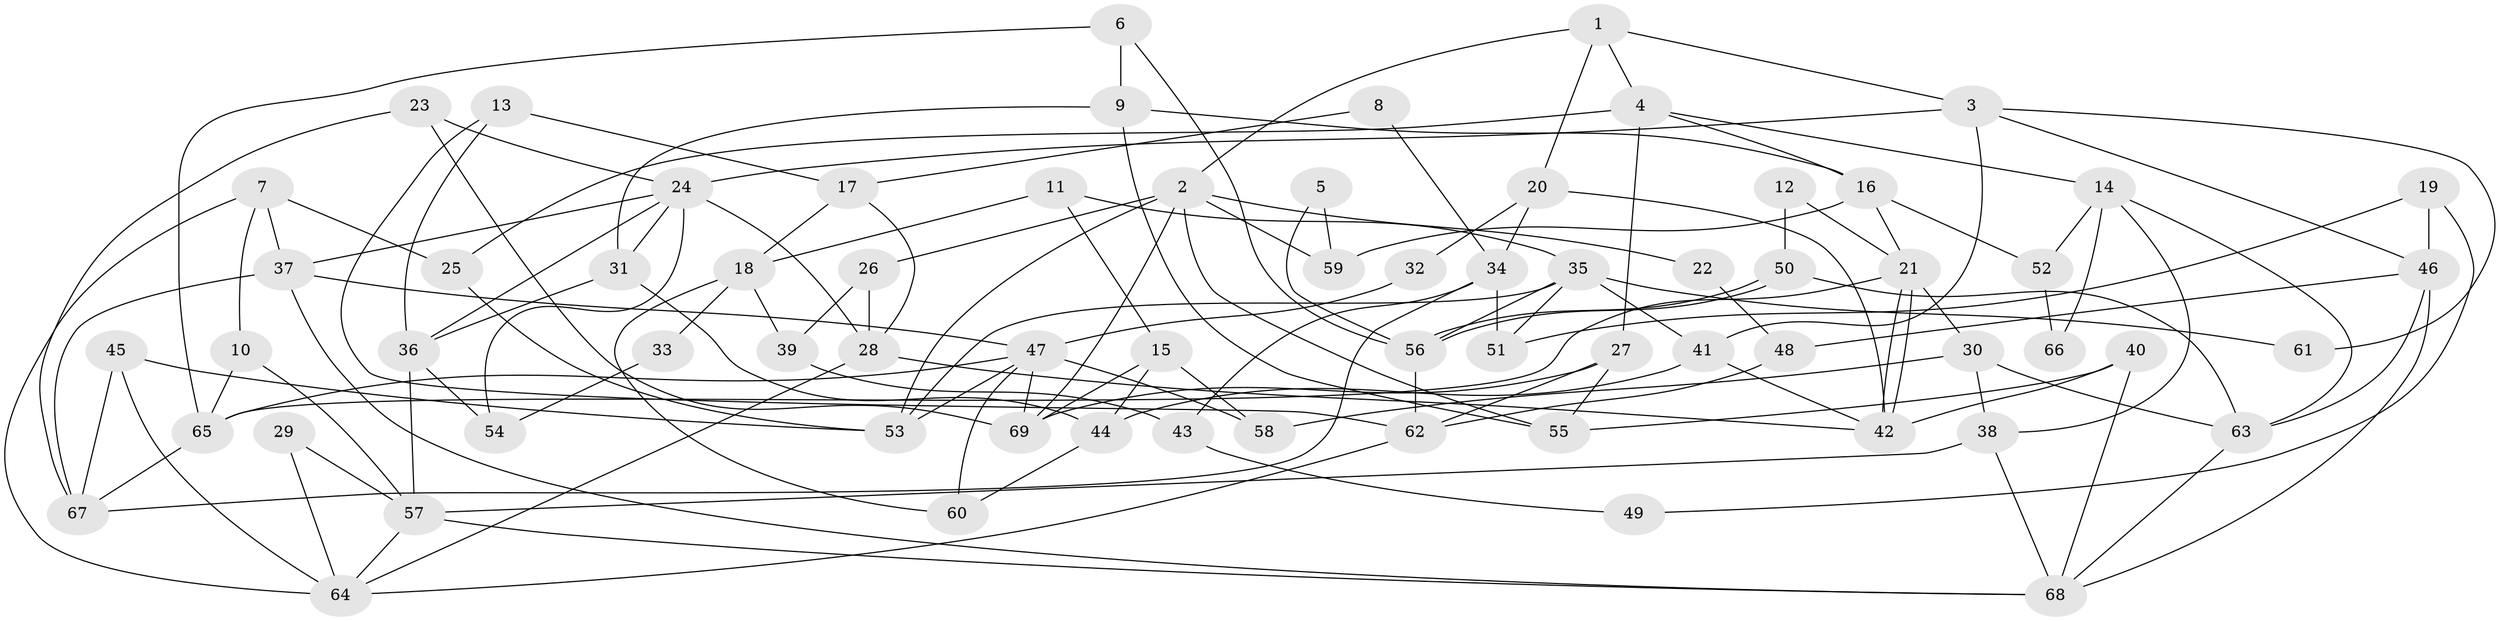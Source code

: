 // coarse degree distribution, {16: 0.05, 4: 0.2, 7: 0.15, 9: 0.05, 5: 0.1, 11: 0.05, 8: 0.05, 10: 0.05, 2: 0.15, 3: 0.15}
// Generated by graph-tools (version 1.1) at 2025/18/03/04/25 18:18:57]
// undirected, 69 vertices, 138 edges
graph export_dot {
graph [start="1"]
  node [color=gray90,style=filled];
  1;
  2;
  3;
  4;
  5;
  6;
  7;
  8;
  9;
  10;
  11;
  12;
  13;
  14;
  15;
  16;
  17;
  18;
  19;
  20;
  21;
  22;
  23;
  24;
  25;
  26;
  27;
  28;
  29;
  30;
  31;
  32;
  33;
  34;
  35;
  36;
  37;
  38;
  39;
  40;
  41;
  42;
  43;
  44;
  45;
  46;
  47;
  48;
  49;
  50;
  51;
  52;
  53;
  54;
  55;
  56;
  57;
  58;
  59;
  60;
  61;
  62;
  63;
  64;
  65;
  66;
  67;
  68;
  69;
  1 -- 4;
  1 -- 3;
  1 -- 2;
  1 -- 20;
  2 -- 55;
  2 -- 22;
  2 -- 26;
  2 -- 53;
  2 -- 59;
  2 -- 69;
  3 -- 24;
  3 -- 41;
  3 -- 46;
  3 -- 61;
  4 -- 16;
  4 -- 25;
  4 -- 14;
  4 -- 27;
  5 -- 59;
  5 -- 56;
  6 -- 56;
  6 -- 65;
  6 -- 9;
  7 -- 10;
  7 -- 37;
  7 -- 25;
  7 -- 64;
  8 -- 34;
  8 -- 17;
  9 -- 31;
  9 -- 16;
  9 -- 55;
  10 -- 65;
  10 -- 57;
  11 -- 15;
  11 -- 35;
  11 -- 18;
  12 -- 50;
  12 -- 21;
  13 -- 36;
  13 -- 62;
  13 -- 17;
  14 -- 63;
  14 -- 38;
  14 -- 52;
  14 -- 66;
  15 -- 69;
  15 -- 58;
  15 -- 44;
  16 -- 21;
  16 -- 52;
  16 -- 59;
  17 -- 28;
  17 -- 18;
  18 -- 33;
  18 -- 39;
  18 -- 60;
  19 -- 46;
  19 -- 51;
  19 -- 49;
  20 -- 42;
  20 -- 32;
  20 -- 34;
  21 -- 42;
  21 -- 42;
  21 -- 30;
  21 -- 65;
  22 -- 48;
  23 -- 69;
  23 -- 24;
  23 -- 67;
  24 -- 36;
  24 -- 28;
  24 -- 31;
  24 -- 37;
  24 -- 54;
  25 -- 53;
  26 -- 28;
  26 -- 39;
  27 -- 69;
  27 -- 55;
  27 -- 62;
  28 -- 42;
  28 -- 64;
  29 -- 57;
  29 -- 64;
  30 -- 63;
  30 -- 38;
  30 -- 58;
  31 -- 44;
  31 -- 36;
  32 -- 47;
  33 -- 54;
  34 -- 67;
  34 -- 43;
  34 -- 51;
  35 -- 56;
  35 -- 53;
  35 -- 41;
  35 -- 51;
  35 -- 61;
  36 -- 57;
  36 -- 54;
  37 -- 67;
  37 -- 47;
  37 -- 68;
  38 -- 68;
  38 -- 57;
  39 -- 43;
  40 -- 42;
  40 -- 55;
  40 -- 68;
  41 -- 44;
  41 -- 42;
  43 -- 49;
  44 -- 60;
  45 -- 64;
  45 -- 67;
  45 -- 53;
  46 -- 68;
  46 -- 48;
  46 -- 63;
  47 -- 53;
  47 -- 58;
  47 -- 60;
  47 -- 65;
  47 -- 69;
  48 -- 62;
  50 -- 56;
  50 -- 56;
  50 -- 63;
  52 -- 66;
  56 -- 62;
  57 -- 68;
  57 -- 64;
  62 -- 64;
  63 -- 68;
  65 -- 67;
}
